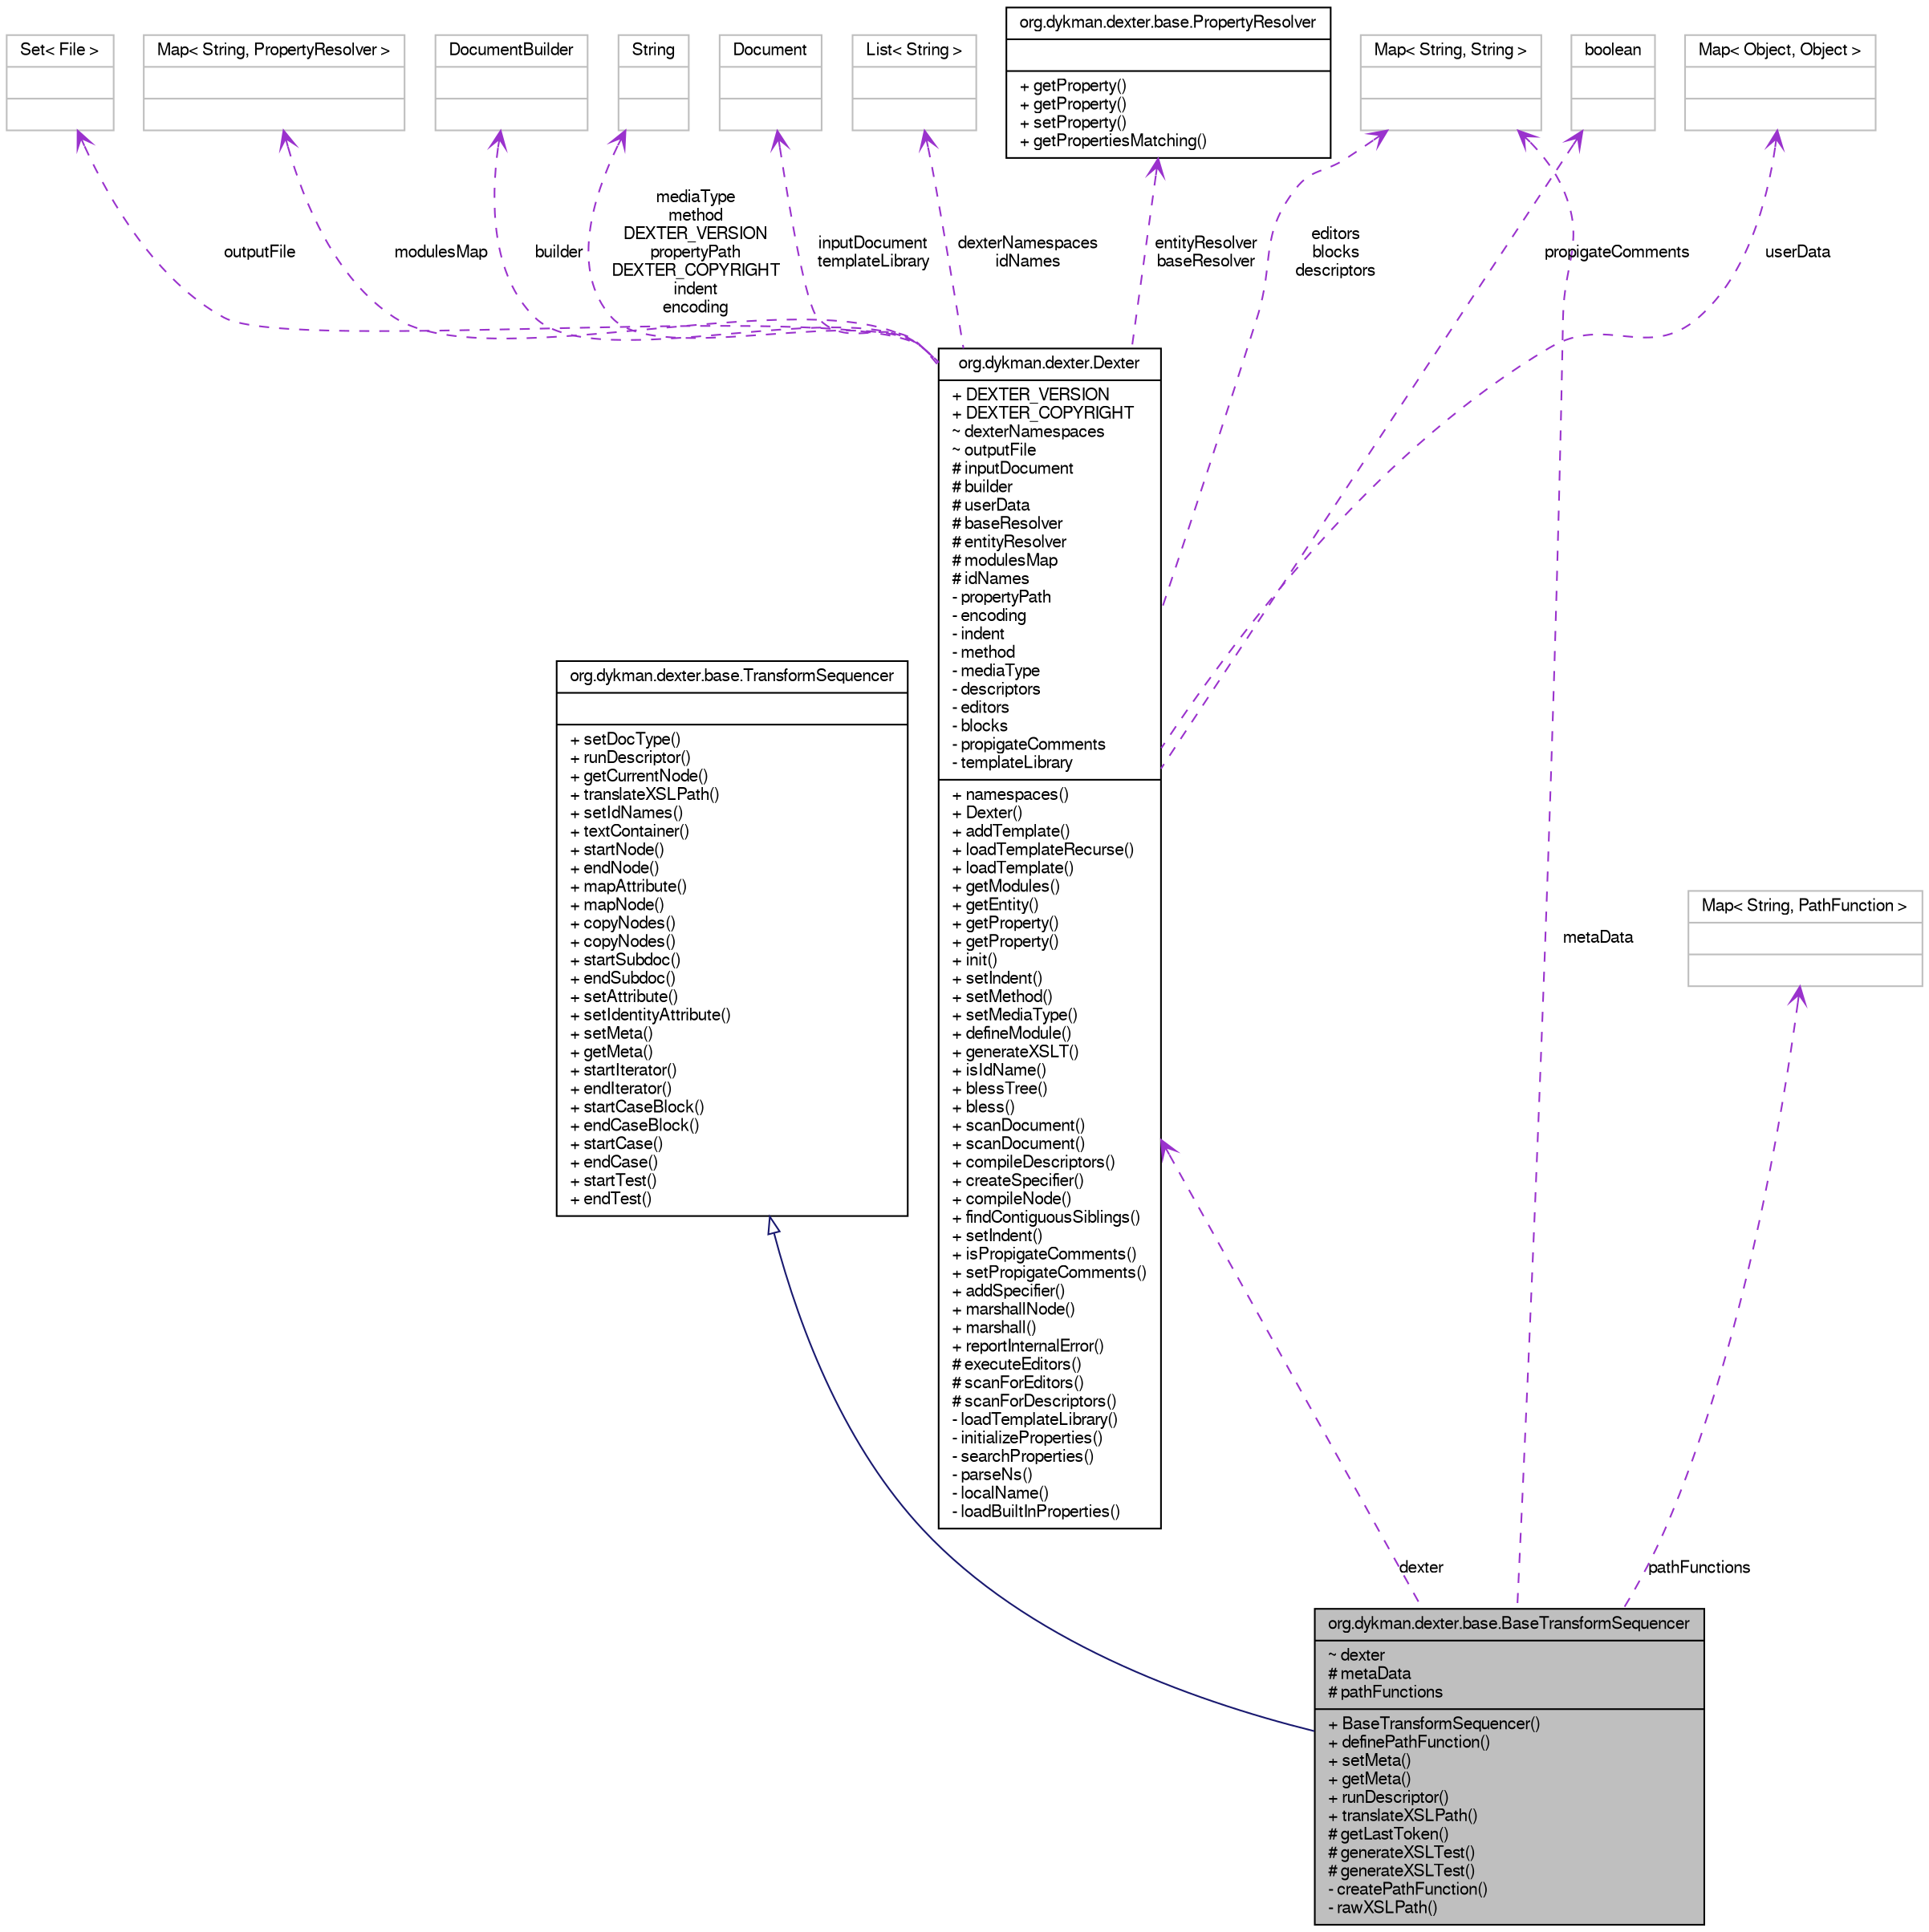 digraph G
{
  bgcolor="transparent";
  edge [fontname="FreeSans",fontsize=10,labelfontname="FreeSans",labelfontsize=10];
  node [fontname="FreeSans",fontsize=10,shape=record];
  Node1 [label="{org.dykman.dexter.base.BaseTransformSequencer\n|~ dexter\l# metaData\l# pathFunctions\l|+ BaseTransformSequencer()\l+ definePathFunction()\l+ setMeta()\l+ getMeta()\l+ runDescriptor()\l+ translateXSLPath()\l# getLastToken()\l# generateXSLTest()\l# generateXSLTest()\l- createPathFunction()\l- rawXSLPath()\l}",height=0.2,width=0.4,color="black", fillcolor="grey75", style="filled" fontcolor="black"];
  Node2 -> Node1 [dir=back,color="midnightblue",fontsize=10,style="solid",arrowtail="empty",fontname="FreeSans"];
  Node2 [label="{org.dykman.dexter.base.TransformSequencer\n||+ setDocType()\l+ runDescriptor()\l+ getCurrentNode()\l+ translateXSLPath()\l+ setIdNames()\l+ textContainer()\l+ startNode()\l+ endNode()\l+ mapAttribute()\l+ mapNode()\l+ copyNodes()\l+ copyNodes()\l+ startSubdoc()\l+ endSubdoc()\l+ setAttribute()\l+ setIdentityAttribute()\l+ setMeta()\l+ getMeta()\l+ startIterator()\l+ endIterator()\l+ startCaseBlock()\l+ endCaseBlock()\l+ startCase()\l+ endCase()\l+ startTest()\l+ endTest()\l}",height=0.2,width=0.4,color="black",URL="$interfaceorg_1_1dykman_1_1dexter_1_1base_1_1TransformSequencer.html"];
  Node3 -> Node1 [dir=back,color="darkorchid3",fontsize=10,style="dashed",label="dexter",arrowtail="open",fontname="FreeSans"];
  Node3 [label="{org.dykman.dexter.Dexter\n|+ DEXTER_VERSION\l+ DEXTER_COPYRIGHT\l~ dexterNamespaces\l~ outputFile\l# inputDocument\l# builder\l# userData\l# baseResolver\l# entityResolver\l# modulesMap\l# idNames\l- propertyPath\l- encoding\l- indent\l- method\l- mediaType\l- descriptors\l- editors\l- blocks\l- propigateComments\l- templateLibrary\l|+ namespaces()\l+ Dexter()\l+ addTemplate()\l+ loadTemplateRecurse()\l+ loadTemplate()\l+ getModules()\l+ getEntity()\l+ getProperty()\l+ getProperty()\l+ init()\l+ setIndent()\l+ setMethod()\l+ setMediaType()\l+ defineModule()\l+ generateXSLT()\l+ isIdName()\l+ blessTree()\l+ bless()\l+ scanDocument()\l+ scanDocument()\l+ compileDescriptors()\l+ createSpecifier()\l+ compileNode()\l+ findContiguousSiblings()\l+ setIndent()\l+ isPropigateComments()\l+ setPropigateComments()\l+ addSpecifier()\l+ marshallNode()\l+ marshall()\l+ reportInternalError()\l# executeEditors()\l# scanForEditors()\l# scanForDescriptors()\l- loadTemplateLibrary()\l- initializeProperties()\l- searchProperties()\l- parseNs()\l- localName()\l- loadBuiltInProperties()\l}",height=0.2,width=0.4,color="black",URL="$classorg_1_1dykman_1_1dexter_1_1Dexter.html"];
  Node4 -> Node3 [dir=back,color="darkorchid3",fontsize=10,style="dashed",label="mediaType\nmethod\nDEXTER_VERSION\npropertyPath\nDEXTER_COPYRIGHT\nindent\nencoding",arrowtail="open",fontname="FreeSans"];
  Node4 [label="{String\n||}",height=0.2,width=0.4,color="grey75"];
  Node5 -> Node3 [dir=back,color="darkorchid3",fontsize=10,style="dashed",label="dexterNamespaces\nidNames",arrowtail="open",fontname="FreeSans"];
  Node5 [label="{List\< String \>\n||}",height=0.2,width=0.4,color="grey75"];
  Node6 -> Node3 [dir=back,color="darkorchid3",fontsize=10,style="dashed",label="entityResolver\nbaseResolver",arrowtail="open",fontname="FreeSans"];
  Node6 [label="{org.dykman.dexter.base.PropertyResolver\n||+ getProperty()\l+ getProperty()\l+ setProperty()\l+ getPropertiesMatching()\l}",height=0.2,width=0.4,color="black",URL="$interfaceorg_1_1dykman_1_1dexter_1_1base_1_1PropertyResolver.html"];
  Node7 -> Node3 [dir=back,color="darkorchid3",fontsize=10,style="dashed",label="outputFile",arrowtail="open",fontname="FreeSans"];
  Node7 [label="{Set\< File \>\n||}",height=0.2,width=0.4,color="grey75"];
  Node8 -> Node3 [dir=back,color="darkorchid3",fontsize=10,style="dashed",label="modulesMap",arrowtail="open",fontname="FreeSans"];
  Node8 [label="{Map\< String, PropertyResolver \>\n||}",height=0.2,width=0.4,color="grey75"];
  Node9 -> Node3 [dir=back,color="darkorchid3",fontsize=10,style="dashed",label="builder",arrowtail="open",fontname="FreeSans"];
  Node9 [label="{DocumentBuilder\n||}",height=0.2,width=0.4,color="grey75"];
  Node10 -> Node3 [dir=back,color="darkorchid3",fontsize=10,style="dashed",label="editors\nblocks\ndescriptors",arrowtail="open",fontname="FreeSans"];
  Node10 [label="{Map\< String, String \>\n||}",height=0.2,width=0.4,color="grey75"];
  Node11 -> Node3 [dir=back,color="darkorchid3",fontsize=10,style="dashed",label="inputDocument\ntemplateLibrary",arrowtail="open",fontname="FreeSans"];
  Node11 [label="{Document\n||}",height=0.2,width=0.4,color="grey75"];
  Node12 -> Node3 [dir=back,color="darkorchid3",fontsize=10,style="dashed",label="propigateComments",arrowtail="open",fontname="FreeSans"];
  Node12 [label="{boolean\n||}",height=0.2,width=0.4,color="grey75"];
  Node13 -> Node3 [dir=back,color="darkorchid3",fontsize=10,style="dashed",label="userData",arrowtail="open",fontname="FreeSans"];
  Node13 [label="{Map\< Object, Object \>\n||}",height=0.2,width=0.4,color="grey75"];
  Node10 -> Node1 [dir=back,color="darkorchid3",fontsize=10,style="dashed",label="metaData",arrowtail="open",fontname="FreeSans"];
  Node14 -> Node1 [dir=back,color="darkorchid3",fontsize=10,style="dashed",label="pathFunctions",arrowtail="open",fontname="FreeSans"];
  Node14 [label="{Map\< String, PathFunction \>\n||}",height=0.2,width=0.4,color="grey75"];
}
